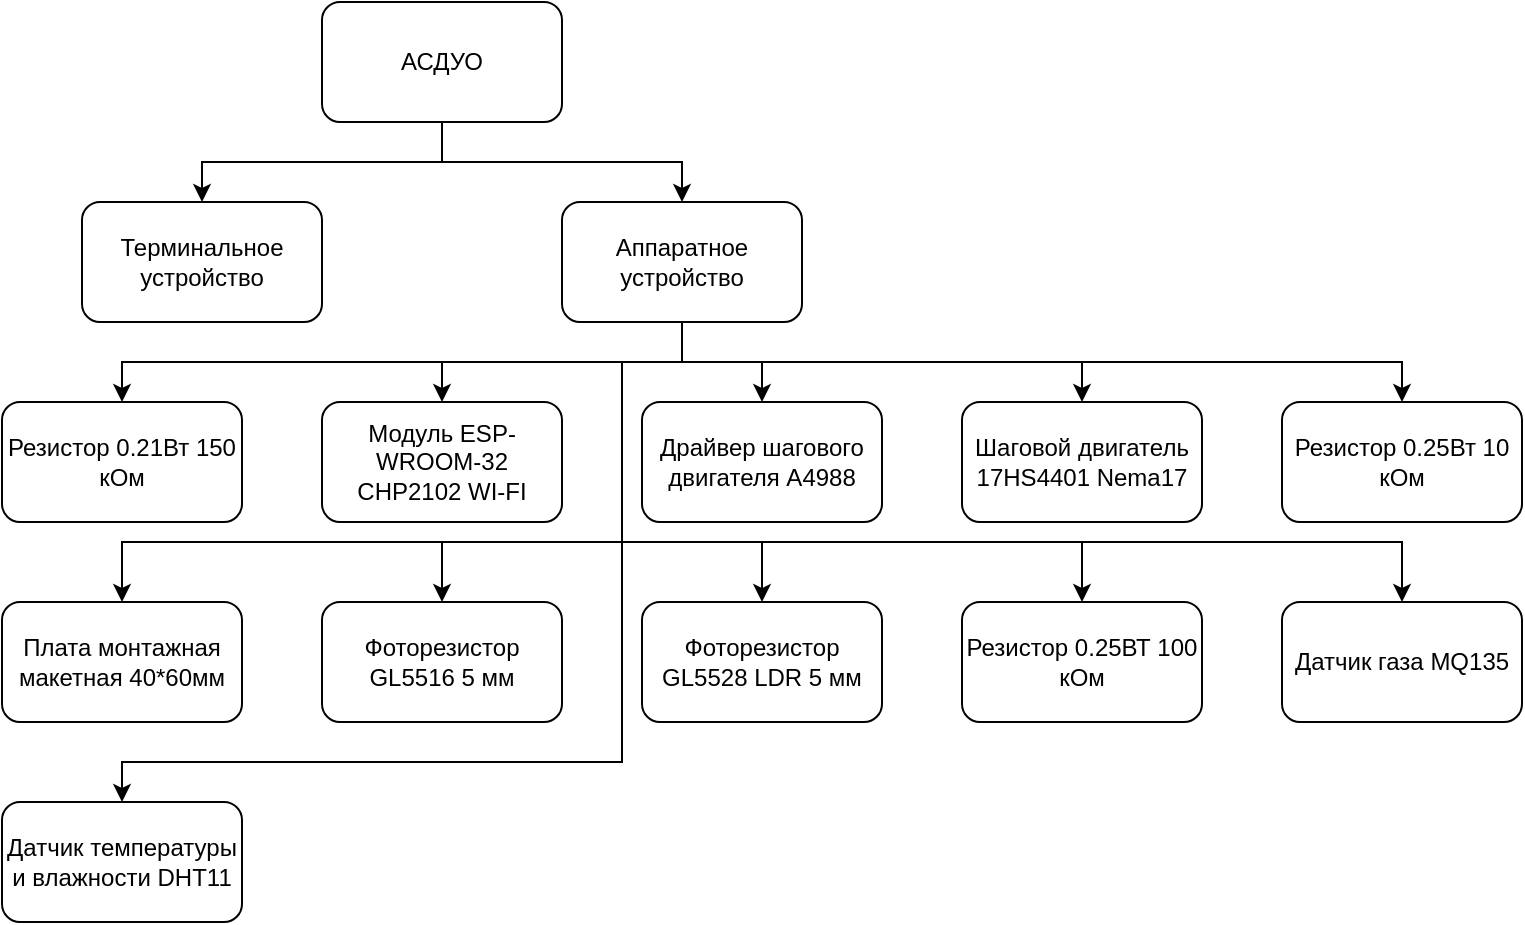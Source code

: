 <mxfile version="18.1.2" type="device"><diagram id="Vxes5SOZAkGUuW2aUMzf" name="Page-1"><mxGraphModel dx="536" dy="929" grid="1" gridSize="10" guides="1" tooltips="1" connect="1" arrows="1" fold="1" page="1" pageScale="1" pageWidth="1169" pageHeight="827" math="0" shadow="0"><root><mxCell id="0"/><mxCell id="1" parent="0"/><mxCell id="cxC02LksVFU-5jltAQel-4" value="" style="edgeStyle=orthogonalEdgeStyle;rounded=0;orthogonalLoop=1;jettySize=auto;html=1;" edge="1" parent="1" source="cxC02LksVFU-5jltAQel-2" target="cxC02LksVFU-5jltAQel-3"><mxGeometry relative="1" as="geometry"/></mxCell><mxCell id="cxC02LksVFU-5jltAQel-6" value="" style="edgeStyle=orthogonalEdgeStyle;rounded=0;orthogonalLoop=1;jettySize=auto;html=1;" edge="1" parent="1" source="cxC02LksVFU-5jltAQel-2" target="cxC02LksVFU-5jltAQel-5"><mxGeometry relative="1" as="geometry"/></mxCell><mxCell id="cxC02LksVFU-5jltAQel-2" value="АСДУО" style="rounded=1;whiteSpace=wrap;html=1;" vertex="1" parent="1"><mxGeometry x="160" width="120" height="60" as="geometry"/></mxCell><mxCell id="cxC02LksVFU-5jltAQel-3" value="Терминальное устройство" style="whiteSpace=wrap;html=1;rounded=1;" vertex="1" parent="1"><mxGeometry x="40" y="100" width="120" height="60" as="geometry"/></mxCell><mxCell id="cxC02LksVFU-5jltAQel-8" value="" style="edgeStyle=orthogonalEdgeStyle;rounded=0;orthogonalLoop=1;jettySize=auto;html=1;" edge="1" parent="1" source="cxC02LksVFU-5jltAQel-5" target="cxC02LksVFU-5jltAQel-7"><mxGeometry relative="1" as="geometry"><Array as="points"><mxPoint x="340" y="180"/><mxPoint x="60" y="180"/></Array></mxGeometry></mxCell><mxCell id="cxC02LksVFU-5jltAQel-10" value="" style="edgeStyle=orthogonalEdgeStyle;rounded=0;orthogonalLoop=1;jettySize=auto;html=1;exitX=0.5;exitY=1;exitDx=0;exitDy=0;" edge="1" parent="1" source="cxC02LksVFU-5jltAQel-5" target="cxC02LksVFU-5jltAQel-9"><mxGeometry relative="1" as="geometry"><Array as="points"><mxPoint x="340" y="180"/><mxPoint x="310" y="180"/><mxPoint x="310" y="270"/><mxPoint x="60" y="270"/></Array></mxGeometry></mxCell><mxCell id="cxC02LksVFU-5jltAQel-15" style="edgeStyle=orthogonalEdgeStyle;rounded=0;orthogonalLoop=1;jettySize=auto;html=1;" edge="1" parent="1" source="cxC02LksVFU-5jltAQel-5" target="cxC02LksVFU-5jltAQel-11"><mxGeometry relative="1" as="geometry"/></mxCell><mxCell id="cxC02LksVFU-5jltAQel-16" style="edgeStyle=orthogonalEdgeStyle;rounded=0;orthogonalLoop=1;jettySize=auto;html=1;exitX=0.5;exitY=1;exitDx=0;exitDy=0;" edge="1" parent="1" source="cxC02LksVFU-5jltAQel-5" target="cxC02LksVFU-5jltAQel-12"><mxGeometry relative="1" as="geometry"><Array as="points"><mxPoint x="340" y="180"/><mxPoint x="310" y="180"/><mxPoint x="310" y="270"/><mxPoint x="220" y="270"/></Array></mxGeometry></mxCell><mxCell id="cxC02LksVFU-5jltAQel-21" style="edgeStyle=orthogonalEdgeStyle;rounded=0;orthogonalLoop=1;jettySize=auto;html=1;" edge="1" parent="1" source="cxC02LksVFU-5jltAQel-5" target="cxC02LksVFU-5jltAQel-13"><mxGeometry relative="1" as="geometry"/></mxCell><mxCell id="cxC02LksVFU-5jltAQel-22" style="edgeStyle=orthogonalEdgeStyle;rounded=0;orthogonalLoop=1;jettySize=auto;html=1;exitX=0.5;exitY=1;exitDx=0;exitDy=0;" edge="1" parent="1" source="cxC02LksVFU-5jltAQel-5" target="cxC02LksVFU-5jltAQel-14"><mxGeometry relative="1" as="geometry"><Array as="points"><mxPoint x="340" y="180"/><mxPoint x="310" y="180"/><mxPoint x="310" y="270"/><mxPoint x="380" y="270"/></Array></mxGeometry></mxCell><mxCell id="cxC02LksVFU-5jltAQel-23" style="edgeStyle=orthogonalEdgeStyle;rounded=0;orthogonalLoop=1;jettySize=auto;html=1;" edge="1" parent="1" source="cxC02LksVFU-5jltAQel-5" target="cxC02LksVFU-5jltAQel-17"><mxGeometry relative="1" as="geometry"><Array as="points"><mxPoint x="340" y="180"/><mxPoint x="540" y="180"/></Array></mxGeometry></mxCell><mxCell id="cxC02LksVFU-5jltAQel-24" style="edgeStyle=orthogonalEdgeStyle;rounded=0;orthogonalLoop=1;jettySize=auto;html=1;" edge="1" parent="1" source="cxC02LksVFU-5jltAQel-5" target="cxC02LksVFU-5jltAQel-19"><mxGeometry relative="1" as="geometry"><Array as="points"><mxPoint x="340" y="180"/><mxPoint x="700" y="180"/></Array></mxGeometry></mxCell><mxCell id="cxC02LksVFU-5jltAQel-25" style="edgeStyle=orthogonalEdgeStyle;rounded=0;orthogonalLoop=1;jettySize=auto;html=1;exitX=0.5;exitY=1;exitDx=0;exitDy=0;" edge="1" parent="1" source="cxC02LksVFU-5jltAQel-5" target="cxC02LksVFU-5jltAQel-18"><mxGeometry relative="1" as="geometry"><Array as="points"><mxPoint x="340" y="180"/><mxPoint x="310" y="180"/><mxPoint x="310" y="270"/><mxPoint x="540" y="270"/></Array></mxGeometry></mxCell><mxCell id="cxC02LksVFU-5jltAQel-26" style="edgeStyle=orthogonalEdgeStyle;rounded=0;orthogonalLoop=1;jettySize=auto;html=1;exitX=0.5;exitY=1;exitDx=0;exitDy=0;" edge="1" parent="1" source="cxC02LksVFU-5jltAQel-5" target="cxC02LksVFU-5jltAQel-20"><mxGeometry relative="1" as="geometry"><Array as="points"><mxPoint x="340" y="180"/><mxPoint x="310" y="180"/><mxPoint x="310" y="270"/><mxPoint x="700" y="270"/></Array></mxGeometry></mxCell><mxCell id="cxC02LksVFU-5jltAQel-28" style="edgeStyle=orthogonalEdgeStyle;rounded=0;orthogonalLoop=1;jettySize=auto;html=1;exitX=0.5;exitY=1;exitDx=0;exitDy=0;" edge="1" parent="1" source="cxC02LksVFU-5jltAQel-5" target="cxC02LksVFU-5jltAQel-27"><mxGeometry relative="1" as="geometry"><Array as="points"><mxPoint x="340" y="180"/><mxPoint x="310" y="180"/><mxPoint x="310" y="380"/><mxPoint x="60" y="380"/></Array></mxGeometry></mxCell><mxCell id="cxC02LksVFU-5jltAQel-5" value="Аппаратное устройство" style="whiteSpace=wrap;html=1;rounded=1;" vertex="1" parent="1"><mxGeometry x="280" y="100" width="120" height="60" as="geometry"/></mxCell><mxCell id="cxC02LksVFU-5jltAQel-7" value="Резистор 0.21Вт 150 кОм" style="whiteSpace=wrap;html=1;rounded=1;" vertex="1" parent="1"><mxGeometry y="200" width="120" height="60" as="geometry"/></mxCell><mxCell id="cxC02LksVFU-5jltAQel-9" value="Плата монтажная макетная 40*60мм" style="whiteSpace=wrap;html=1;rounded=1;" vertex="1" parent="1"><mxGeometry y="300" width="120" height="60" as="geometry"/></mxCell><mxCell id="cxC02LksVFU-5jltAQel-11" value="Модуль ESP-WROOM-32 CHP2102 WI-FI" style="whiteSpace=wrap;html=1;rounded=1;" vertex="1" parent="1"><mxGeometry x="160" y="200" width="120" height="60" as="geometry"/></mxCell><mxCell id="cxC02LksVFU-5jltAQel-12" value="Фоторезистор GL5516 5 мм" style="whiteSpace=wrap;html=1;rounded=1;" vertex="1" parent="1"><mxGeometry x="160" y="300" width="120" height="60" as="geometry"/></mxCell><mxCell id="cxC02LksVFU-5jltAQel-13" value="Драйвер шагового двигателя А4988" style="whiteSpace=wrap;html=1;rounded=1;" vertex="1" parent="1"><mxGeometry x="320" y="200" width="120" height="60" as="geometry"/></mxCell><mxCell id="cxC02LksVFU-5jltAQel-14" value="Фоторезистор GL5528 LDR 5 мм" style="whiteSpace=wrap;html=1;rounded=1;" vertex="1" parent="1"><mxGeometry x="320" y="300" width="120" height="60" as="geometry"/></mxCell><mxCell id="cxC02LksVFU-5jltAQel-17" value="Шаговой двигатель 17HS4401 Nema17" style="whiteSpace=wrap;html=1;rounded=1;" vertex="1" parent="1"><mxGeometry x="480" y="200" width="120" height="60" as="geometry"/></mxCell><mxCell id="cxC02LksVFU-5jltAQel-18" value="Резистор 0.25ВТ 100 кОм" style="whiteSpace=wrap;html=1;rounded=1;" vertex="1" parent="1"><mxGeometry x="480" y="300" width="120" height="60" as="geometry"/></mxCell><mxCell id="cxC02LksVFU-5jltAQel-19" value="Резистор 0.25Вт 10 кОм" style="whiteSpace=wrap;html=1;rounded=1;" vertex="1" parent="1"><mxGeometry x="640" y="200" width="120" height="60" as="geometry"/></mxCell><mxCell id="cxC02LksVFU-5jltAQel-20" value="Датчик газа MQ135" style="whiteSpace=wrap;html=1;rounded=1;" vertex="1" parent="1"><mxGeometry x="640" y="300" width="120" height="60" as="geometry"/></mxCell><mxCell id="cxC02LksVFU-5jltAQel-27" value="Датчик температуры и влажности DHT11" style="whiteSpace=wrap;html=1;rounded=1;" vertex="1" parent="1"><mxGeometry y="400" width="120" height="60" as="geometry"/></mxCell></root></mxGraphModel></diagram></mxfile>
